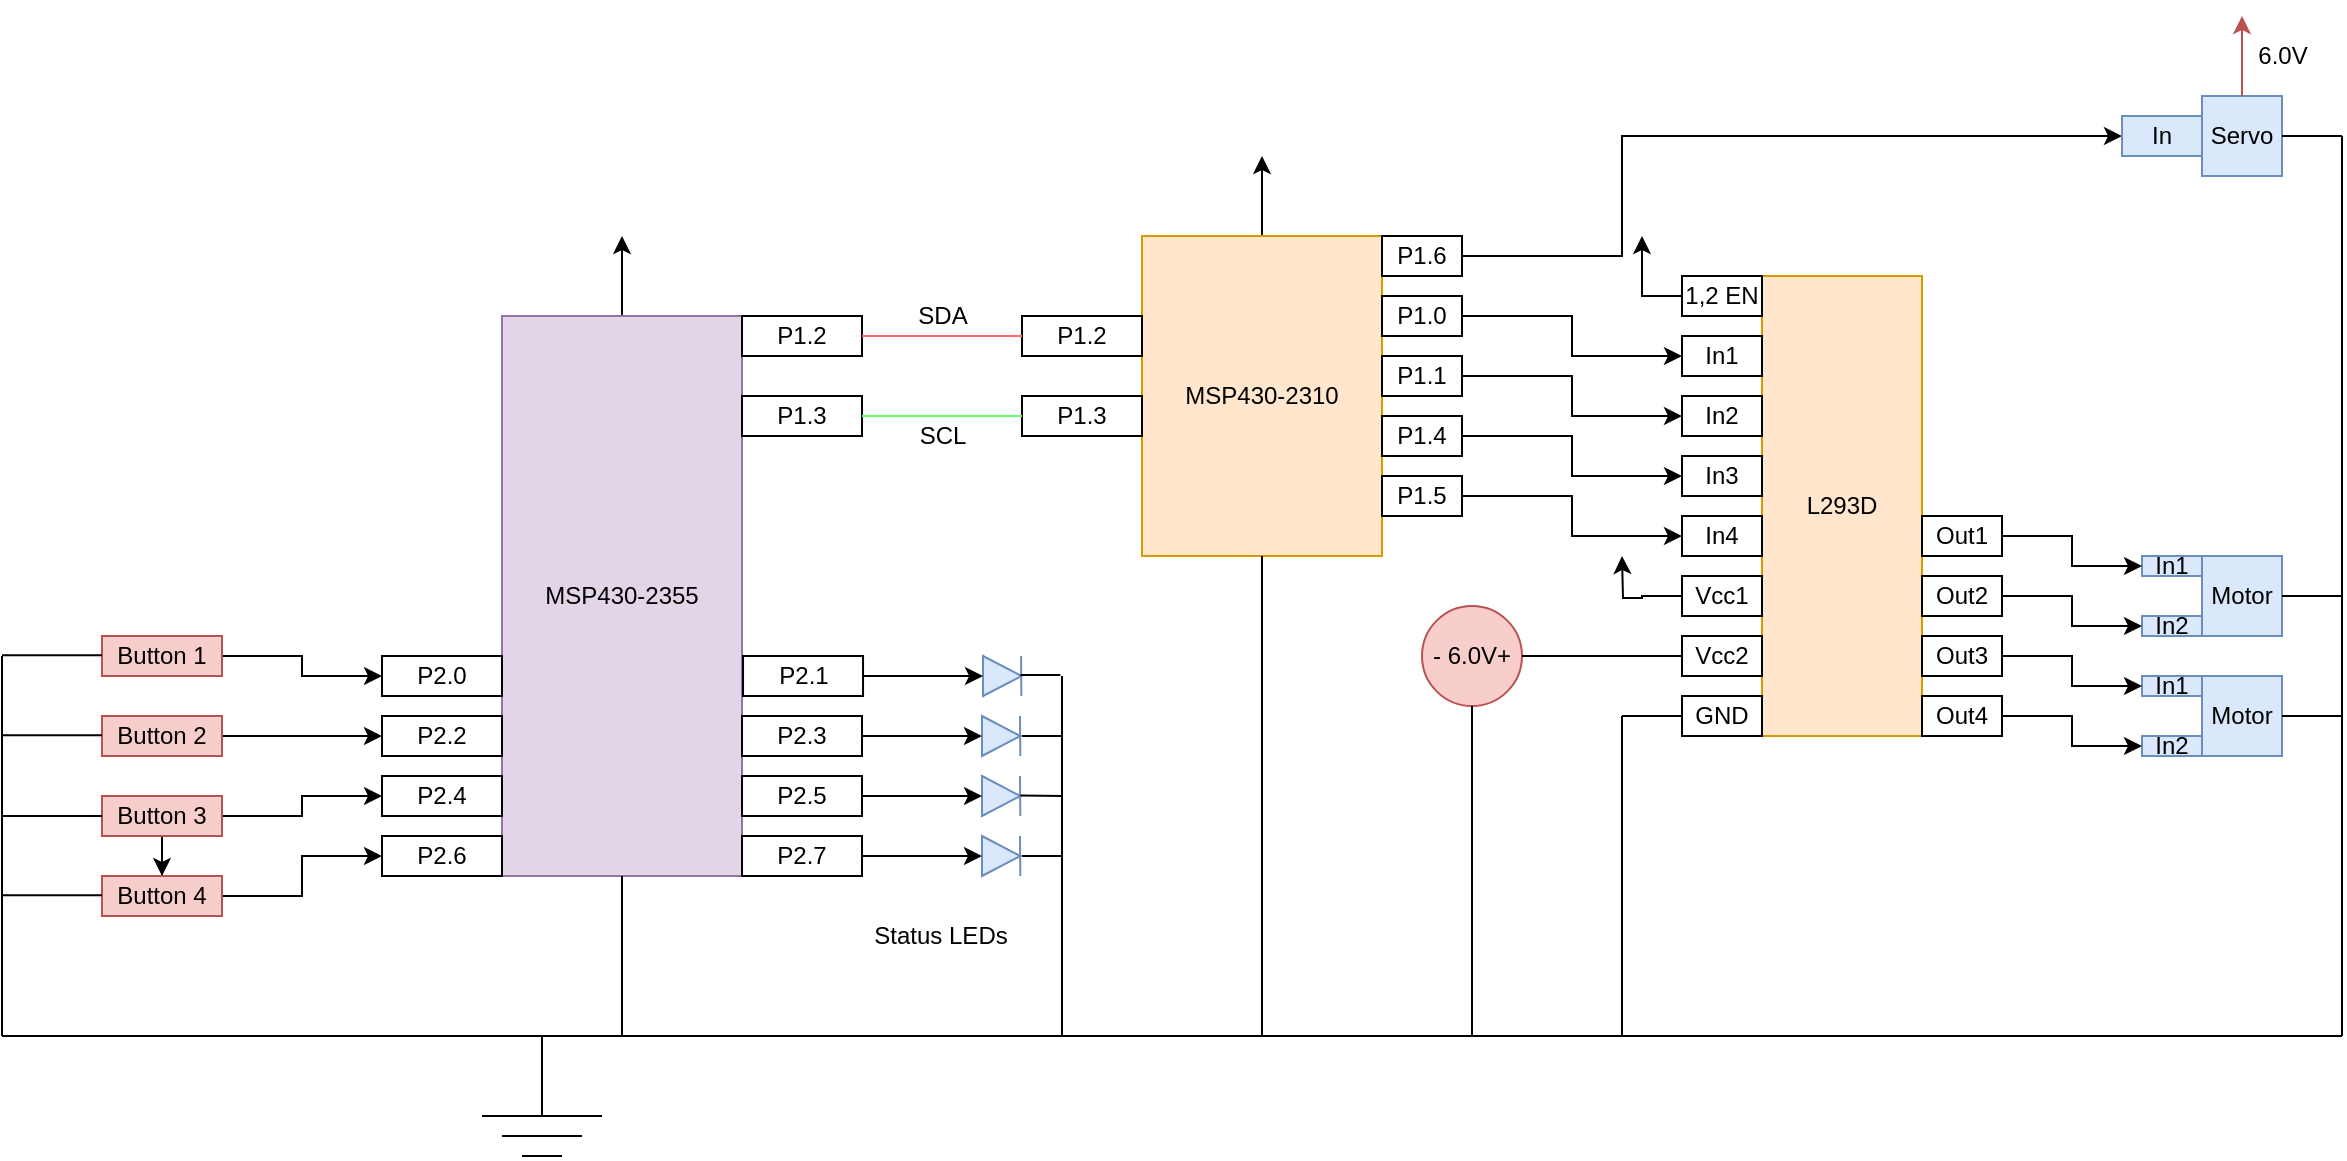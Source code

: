<mxfile version="17.4.6" type="device"><diagram id="ZtgMDiiACEn3znqeXcJY" name="Page-1"><mxGraphModel dx="1422" dy="796" grid="1" gridSize="10" guides="1" tooltips="1" connect="1" arrows="1" fold="1" page="1" pageScale="1" pageWidth="1700" pageHeight="1100" math="0" shadow="0"><root><mxCell id="0"/><mxCell id="1" parent="0"/><mxCell id="dyg1uEb7xQaJq7jz5M6w-13" style="edgeStyle=orthogonalEdgeStyle;rounded=0;orthogonalLoop=1;jettySize=auto;html=1;" edge="1" parent="1" source="_oujojlY8YO85UoYyxgi-2"><mxGeometry relative="1" as="geometry"><mxPoint x="820" y="200" as="targetPoint"/></mxGeometry></mxCell><mxCell id="_oujojlY8YO85UoYyxgi-2" value="MSP430-2310" style="rounded=0;whiteSpace=wrap;html=1;fillColor=#ffe6cc;strokeColor=#d79b00;" parent="1" vertex="1"><mxGeometry x="760" y="240" width="120" height="160" as="geometry"/></mxCell><mxCell id="dyg1uEb7xQaJq7jz5M6w-12" style="edgeStyle=orthogonalEdgeStyle;rounded=0;orthogonalLoop=1;jettySize=auto;html=1;" edge="1" parent="1" source="_oujojlY8YO85UoYyxgi-3"><mxGeometry relative="1" as="geometry"><mxPoint x="500" y="240" as="targetPoint"/></mxGeometry></mxCell><mxCell id="_oujojlY8YO85UoYyxgi-3" value="MSP430-2355" style="rounded=0;whiteSpace=wrap;html=1;fillColor=#e1d5e7;strokeColor=#9673a6;" parent="1" vertex="1"><mxGeometry x="440" y="280" width="120" height="280" as="geometry"/></mxCell><mxCell id="_oujojlY8YO85UoYyxgi-25" style="edgeStyle=orthogonalEdgeStyle;rounded=0;orthogonalLoop=1;jettySize=auto;html=1;entryX=0;entryY=0.5;entryDx=0;entryDy=0;" parent="1" source="_oujojlY8YO85UoYyxgi-8" target="_oujojlY8YO85UoYyxgi-15" edge="1"><mxGeometry relative="1" as="geometry"/></mxCell><mxCell id="_oujojlY8YO85UoYyxgi-8" value="Button 1" style="rounded=0;whiteSpace=wrap;html=1;fillColor=#f8cecc;strokeColor=#b85450;" parent="1" vertex="1"><mxGeometry x="240" y="440" width="60" height="20" as="geometry"/></mxCell><mxCell id="_oujojlY8YO85UoYyxgi-26" style="edgeStyle=orthogonalEdgeStyle;rounded=0;orthogonalLoop=1;jettySize=auto;html=1;entryX=0;entryY=0.5;entryDx=0;entryDy=0;" parent="1" source="_oujojlY8YO85UoYyxgi-9" target="_oujojlY8YO85UoYyxgi-14" edge="1"><mxGeometry relative="1" as="geometry"/></mxCell><mxCell id="_oujojlY8YO85UoYyxgi-9" value="Button 2" style="rounded=0;whiteSpace=wrap;html=1;fillColor=#f8cecc;strokeColor=#b85450;" parent="1" vertex="1"><mxGeometry x="240" y="480" width="60" height="20" as="geometry"/></mxCell><mxCell id="_oujojlY8YO85UoYyxgi-27" style="edgeStyle=orthogonalEdgeStyle;rounded=0;orthogonalLoop=1;jettySize=auto;html=1;entryX=0;entryY=0.5;entryDx=0;entryDy=0;" parent="1" source="_oujojlY8YO85UoYyxgi-10" target="_oujojlY8YO85UoYyxgi-13" edge="1"><mxGeometry relative="1" as="geometry"/></mxCell><mxCell id="dyg1uEb7xQaJq7jz5M6w-68" value="" style="edgeStyle=orthogonalEdgeStyle;rounded=0;orthogonalLoop=1;jettySize=auto;html=1;" edge="1" parent="1" source="_oujojlY8YO85UoYyxgi-10" target="_oujojlY8YO85UoYyxgi-11"><mxGeometry relative="1" as="geometry"/></mxCell><mxCell id="_oujojlY8YO85UoYyxgi-10" value="Button 3" style="rounded=0;whiteSpace=wrap;html=1;fillColor=#f8cecc;strokeColor=#b85450;" parent="1" vertex="1"><mxGeometry x="240" y="520" width="60" height="20" as="geometry"/></mxCell><mxCell id="_oujojlY8YO85UoYyxgi-28" style="edgeStyle=orthogonalEdgeStyle;rounded=0;orthogonalLoop=1;jettySize=auto;html=1;entryX=0;entryY=0.5;entryDx=0;entryDy=0;" parent="1" source="_oujojlY8YO85UoYyxgi-11" target="_oujojlY8YO85UoYyxgi-12" edge="1"><mxGeometry relative="1" as="geometry"/></mxCell><mxCell id="_oujojlY8YO85UoYyxgi-11" value="Button 4" style="rounded=0;whiteSpace=wrap;html=1;fillColor=#f8cecc;strokeColor=#b85450;" parent="1" vertex="1"><mxGeometry x="240" y="560" width="60" height="20" as="geometry"/></mxCell><mxCell id="_oujojlY8YO85UoYyxgi-12" value="P2.6" style="rounded=0;whiteSpace=wrap;html=1;" parent="1" vertex="1"><mxGeometry x="380" y="540" width="60" height="20" as="geometry"/></mxCell><mxCell id="_oujojlY8YO85UoYyxgi-13" value="P2.4" style="rounded=0;whiteSpace=wrap;html=1;" parent="1" vertex="1"><mxGeometry x="380" y="510" width="60" height="20" as="geometry"/></mxCell><mxCell id="_oujojlY8YO85UoYyxgi-14" value="P2.2" style="rounded=0;whiteSpace=wrap;html=1;" parent="1" vertex="1"><mxGeometry x="380" y="480" width="60" height="20" as="geometry"/></mxCell><mxCell id="_oujojlY8YO85UoYyxgi-15" value="P2.0" style="rounded=0;whiteSpace=wrap;html=1;" parent="1" vertex="1"><mxGeometry x="380" y="450" width="60" height="20" as="geometry"/></mxCell><mxCell id="_oujojlY8YO85UoYyxgi-29" value="P1.2" style="rounded=0;whiteSpace=wrap;html=1;" parent="1" vertex="1"><mxGeometry x="560" y="280" width="60" height="20" as="geometry"/></mxCell><mxCell id="_oujojlY8YO85UoYyxgi-30" value="P1.2" style="rounded=0;whiteSpace=wrap;html=1;" parent="1" vertex="1"><mxGeometry x="700" y="280" width="60" height="20" as="geometry"/></mxCell><mxCell id="_oujojlY8YO85UoYyxgi-31" value="P1.3" style="rounded=0;whiteSpace=wrap;html=1;" parent="1" vertex="1"><mxGeometry x="560" y="320" width="60" height="20" as="geometry"/></mxCell><mxCell id="_oujojlY8YO85UoYyxgi-32" value="P1.3" style="rounded=0;whiteSpace=wrap;html=1;" parent="1" vertex="1"><mxGeometry x="700" y="320" width="60" height="20" as="geometry"/></mxCell><mxCell id="_oujojlY8YO85UoYyxgi-33" value="" style="endArrow=none;html=1;rounded=0;exitX=1;exitY=0.5;exitDx=0;exitDy=0;entryX=0;entryY=0.5;entryDx=0;entryDy=0;strokeColor=#FF6666;" parent="1" source="_oujojlY8YO85UoYyxgi-29" target="_oujojlY8YO85UoYyxgi-30" edge="1"><mxGeometry width="50" height="50" relative="1" as="geometry"><mxPoint x="760" y="440" as="sourcePoint"/><mxPoint x="810" y="390" as="targetPoint"/></mxGeometry></mxCell><mxCell id="_oujojlY8YO85UoYyxgi-34" value="" style="endArrow=none;html=1;rounded=0;exitX=1;exitY=0.5;exitDx=0;exitDy=0;entryX=0;entryY=0.5;entryDx=0;entryDy=0;strokeColor=#66FF66;" parent="1" source="_oujojlY8YO85UoYyxgi-31" target="_oujojlY8YO85UoYyxgi-32" edge="1"><mxGeometry width="50" height="50" relative="1" as="geometry"><mxPoint x="760" y="440" as="sourcePoint"/><mxPoint x="810" y="390" as="targetPoint"/></mxGeometry></mxCell><mxCell id="_oujojlY8YO85UoYyxgi-35" value="SDA" style="text;html=1;align=center;verticalAlign=middle;resizable=0;points=[];autosize=1;strokeColor=none;fillColor=none;" parent="1" vertex="1"><mxGeometry x="640" y="270" width="40" height="20" as="geometry"/></mxCell><mxCell id="_oujojlY8YO85UoYyxgi-36" value="SCL" style="text;html=1;align=center;verticalAlign=middle;resizable=0;points=[];autosize=1;strokeColor=none;fillColor=none;" parent="1" vertex="1"><mxGeometry x="640" y="330" width="40" height="20" as="geometry"/></mxCell><mxCell id="_oujojlY8YO85UoYyxgi-37" value="" style="triangle;whiteSpace=wrap;html=1;fillColor=#dae8fc;strokeColor=#6c8ebf;" parent="1" vertex="1"><mxGeometry x="680" y="540" width="19.17" height="20" as="geometry"/></mxCell><mxCell id="_oujojlY8YO85UoYyxgi-40" value="" style="endArrow=none;html=1;rounded=0;strokeColor=#6c8ebf;fillColor=#dae8fc;" parent="1" edge="1"><mxGeometry width="50" height="50" relative="1" as="geometry"><mxPoint x="699.17" y="560" as="sourcePoint"/><mxPoint x="699" y="540" as="targetPoint"/></mxGeometry></mxCell><mxCell id="_oujojlY8YO85UoYyxgi-41" value="Status LEDs" style="text;html=1;align=center;verticalAlign=middle;resizable=0;points=[];autosize=1;strokeColor=none;fillColor=none;" parent="1" vertex="1"><mxGeometry x="619.17" y="580" width="80" height="20" as="geometry"/></mxCell><mxCell id="_oujojlY8YO85UoYyxgi-46" value="" style="endArrow=none;html=1;rounded=0;strokeColor=#000000;" parent="1" edge="1"><mxGeometry width="50" height="50" relative="1" as="geometry"><mxPoint x="430" y="680" as="sourcePoint"/><mxPoint x="490" y="680" as="targetPoint"/></mxGeometry></mxCell><mxCell id="_oujojlY8YO85UoYyxgi-47" value="" style="endArrow=none;html=1;rounded=0;strokeColor=#000000;" parent="1" edge="1"><mxGeometry width="50" height="50" relative="1" as="geometry"><mxPoint x="440" y="690" as="sourcePoint"/><mxPoint x="480" y="690" as="targetPoint"/></mxGeometry></mxCell><mxCell id="_oujojlY8YO85UoYyxgi-48" value="" style="endArrow=none;html=1;rounded=0;strokeColor=#000000;" parent="1" edge="1"><mxGeometry width="50" height="50" relative="1" as="geometry"><mxPoint x="450" y="700" as="sourcePoint"/><mxPoint x="470" y="700" as="targetPoint"/></mxGeometry></mxCell><mxCell id="_oujojlY8YO85UoYyxgi-54" value="" style="endArrow=none;html=1;rounded=0;strokeColor=#000000;entryX=0;entryY=0.5;entryDx=0;entryDy=0;" parent="1" edge="1"><mxGeometry width="50" height="50" relative="1" as="geometry"><mxPoint x="190" y="449.66" as="sourcePoint"/><mxPoint x="240" y="449.66" as="targetPoint"/></mxGeometry></mxCell><mxCell id="_oujojlY8YO85UoYyxgi-55" value="" style="endArrow=none;html=1;rounded=0;strokeColor=#000000;entryX=0;entryY=0.5;entryDx=0;entryDy=0;" parent="1" edge="1"><mxGeometry width="50" height="50" relative="1" as="geometry"><mxPoint x="190" y="489.66" as="sourcePoint"/><mxPoint x="240" y="489.66" as="targetPoint"/></mxGeometry></mxCell><mxCell id="_oujojlY8YO85UoYyxgi-56" value="" style="endArrow=none;html=1;rounded=0;strokeColor=#000000;entryX=0;entryY=0.5;entryDx=0;entryDy=0;" parent="1" edge="1"><mxGeometry width="50" height="50" relative="1" as="geometry"><mxPoint x="190" y="530" as="sourcePoint"/><mxPoint x="240" y="530" as="targetPoint"/></mxGeometry></mxCell><mxCell id="_oujojlY8YO85UoYyxgi-57" value="" style="endArrow=none;html=1;rounded=0;strokeColor=#000000;entryX=0;entryY=0.5;entryDx=0;entryDy=0;" parent="1" edge="1"><mxGeometry width="50" height="50" relative="1" as="geometry"><mxPoint x="190" y="569.66" as="sourcePoint"/><mxPoint x="240" y="569.66" as="targetPoint"/></mxGeometry></mxCell><mxCell id="_oujojlY8YO85UoYyxgi-59" value="" style="endArrow=none;html=1;rounded=0;strokeColor=#000000;" parent="1" edge="1"><mxGeometry width="50" height="50" relative="1" as="geometry"><mxPoint x="190" y="640" as="sourcePoint"/><mxPoint x="720" y="640" as="targetPoint"/></mxGeometry></mxCell><mxCell id="_oujojlY8YO85UoYyxgi-60" value="" style="endArrow=none;html=1;rounded=0;strokeColor=#000000;" parent="1" edge="1"><mxGeometry width="50" height="50" relative="1" as="geometry"><mxPoint x="720" y="640" as="sourcePoint"/><mxPoint x="720" y="460" as="targetPoint"/></mxGeometry></mxCell><mxCell id="_oujojlY8YO85UoYyxgi-71" value="Motor" style="rounded=0;whiteSpace=wrap;html=1;fillColor=#dae8fc;strokeColor=#6c8ebf;" parent="1" vertex="1"><mxGeometry x="1290" y="400" width="40" height="40" as="geometry"/></mxCell><mxCell id="_oujojlY8YO85UoYyxgi-72" value="In1" style="rounded=0;whiteSpace=wrap;html=1;fillColor=#dae8fc;strokeColor=#6c8ebf;" parent="1" vertex="1"><mxGeometry x="1260" y="400" width="30" height="10" as="geometry"/></mxCell><mxCell id="_oujojlY8YO85UoYyxgi-73" value="In2" style="rounded=0;whiteSpace=wrap;html=1;fillColor=#dae8fc;strokeColor=#6c8ebf;" parent="1" vertex="1"><mxGeometry x="1260" y="430" width="30" height="10" as="geometry"/></mxCell><mxCell id="_oujojlY8YO85UoYyxgi-74" value="Motor" style="rounded=0;whiteSpace=wrap;html=1;fillColor=#dae8fc;strokeColor=#6c8ebf;" parent="1" vertex="1"><mxGeometry x="1290" y="460" width="40" height="40" as="geometry"/></mxCell><mxCell id="_oujojlY8YO85UoYyxgi-75" value="In1" style="rounded=0;whiteSpace=wrap;html=1;fillColor=#dae8fc;strokeColor=#6c8ebf;" parent="1" vertex="1"><mxGeometry x="1260" y="460" width="30" height="10" as="geometry"/></mxCell><mxCell id="_oujojlY8YO85UoYyxgi-76" value="In2" style="rounded=0;whiteSpace=wrap;html=1;fillColor=#dae8fc;strokeColor=#6c8ebf;" parent="1" vertex="1"><mxGeometry x="1260" y="490" width="30" height="10" as="geometry"/></mxCell><mxCell id="_oujojlY8YO85UoYyxgi-79" value="" style="endArrow=none;html=1;rounded=0;strokeColor=#000000;entryX=1;entryY=0.5;entryDx=0;entryDy=0;" parent="1" edge="1" target="_oujojlY8YO85UoYyxgi-74"><mxGeometry width="50" height="50" relative="1" as="geometry"><mxPoint x="1360" y="480" as="sourcePoint"/><mxPoint x="1309.58" y="500" as="targetPoint"/></mxGeometry></mxCell><mxCell id="_oujojlY8YO85UoYyxgi-81" value="" style="endArrow=none;html=1;rounded=0;strokeColor=#000000;" parent="1" edge="1"><mxGeometry width="50" height="50" relative="1" as="geometry"><mxPoint x="720" y="640" as="sourcePoint"/><mxPoint x="1310" y="640" as="targetPoint"/></mxGeometry></mxCell><mxCell id="_oujojlY8YO85UoYyxgi-108" value="" style="endArrow=none;html=1;rounded=0;strokeColor=#000000;exitX=0.5;exitY=1;exitDx=0;exitDy=0;" parent="1" source="_oujojlY8YO85UoYyxgi-3" edge="1"><mxGeometry width="50" height="50" relative="1" as="geometry"><mxPoint x="770" y="470" as="sourcePoint"/><mxPoint x="500" y="640" as="targetPoint"/></mxGeometry></mxCell><mxCell id="_oujojlY8YO85UoYyxgi-109" value="" style="endArrow=none;html=1;rounded=0;strokeColor=#000000;exitX=0.5;exitY=1;exitDx=0;exitDy=0;" parent="1" source="_oujojlY8YO85UoYyxgi-2" edge="1"><mxGeometry width="50" height="50" relative="1" as="geometry"><mxPoint x="840" y="510" as="sourcePoint"/><mxPoint x="820" y="640" as="targetPoint"/></mxGeometry></mxCell><mxCell id="dyg1uEb7xQaJq7jz5M6w-58" style="edgeStyle=orthogonalEdgeStyle;rounded=0;orthogonalLoop=1;jettySize=auto;html=1;entryX=0;entryY=0.5;entryDx=0;entryDy=0;" edge="1" parent="1" source="_oujojlY8YO85UoYyxgi-110" target="dyg1uEb7xQaJq7jz5M6w-31"><mxGeometry relative="1" as="geometry"><Array as="points"><mxPoint x="1000" y="250"/><mxPoint x="1000" y="190"/></Array></mxGeometry></mxCell><mxCell id="_oujojlY8YO85UoYyxgi-110" value="P1.6" style="rounded=0;whiteSpace=wrap;html=1;" parent="1" vertex="1"><mxGeometry x="880" y="240" width="40" height="20" as="geometry"/></mxCell><mxCell id="dyg1uEb7xQaJq7jz5M6w-64" style="edgeStyle=orthogonalEdgeStyle;rounded=0;orthogonalLoop=1;jettySize=auto;html=1;entryX=0;entryY=0.5;entryDx=0;entryDy=0;" edge="1" parent="1" source="_oujojlY8YO85UoYyxgi-112" target="dyg1uEb7xQaJq7jz5M6w-3"><mxGeometry relative="1" as="geometry"/></mxCell><mxCell id="_oujojlY8YO85UoYyxgi-112" value="P1.0" style="rounded=0;whiteSpace=wrap;html=1;" parent="1" vertex="1"><mxGeometry x="880" y="270" width="40" height="20" as="geometry"/></mxCell><mxCell id="dyg1uEb7xQaJq7jz5M6w-63" style="edgeStyle=orthogonalEdgeStyle;rounded=0;orthogonalLoop=1;jettySize=auto;html=1;entryX=0;entryY=0.5;entryDx=0;entryDy=0;" edge="1" parent="1" source="_oujojlY8YO85UoYyxgi-114" target="dyg1uEb7xQaJq7jz5M6w-4"><mxGeometry relative="1" as="geometry"/></mxCell><mxCell id="_oujojlY8YO85UoYyxgi-114" value="P1.1" style="rounded=0;whiteSpace=wrap;html=1;" parent="1" vertex="1"><mxGeometry x="880" y="300" width="40" height="20" as="geometry"/></mxCell><mxCell id="dyg1uEb7xQaJq7jz5M6w-62" style="edgeStyle=orthogonalEdgeStyle;rounded=0;orthogonalLoop=1;jettySize=auto;html=1;entryX=0;entryY=0.5;entryDx=0;entryDy=0;" edge="1" parent="1" source="_oujojlY8YO85UoYyxgi-115" target="dyg1uEb7xQaJq7jz5M6w-5"><mxGeometry relative="1" as="geometry"/></mxCell><mxCell id="_oujojlY8YO85UoYyxgi-115" value="P1.4" style="rounded=0;whiteSpace=wrap;html=1;" parent="1" vertex="1"><mxGeometry x="880" y="330" width="40" height="20" as="geometry"/></mxCell><mxCell id="_oujojlY8YO85UoYyxgi-122" style="edgeStyle=orthogonalEdgeStyle;rounded=0;orthogonalLoop=1;jettySize=auto;html=1;entryX=0;entryY=0.5;entryDx=0;entryDy=0;strokeColor=#000000;" parent="1" source="_oujojlY8YO85UoYyxgi-120" target="_oujojlY8YO85UoYyxgi-37" edge="1"><mxGeometry relative="1" as="geometry"/></mxCell><mxCell id="_oujojlY8YO85UoYyxgi-120" value="P2.7" style="rounded=0;whiteSpace=wrap;html=1;" parent="1" vertex="1"><mxGeometry x="560" y="540" width="60" height="20" as="geometry"/></mxCell><mxCell id="_oujojlY8YO85UoYyxgi-121" value="" style="endArrow=none;html=1;rounded=0;strokeColor=#000000;" parent="1" edge="1"><mxGeometry width="50" height="50" relative="1" as="geometry"><mxPoint x="700" y="550" as="sourcePoint"/><mxPoint x="720" y="550" as="targetPoint"/></mxGeometry></mxCell><mxCell id="dyg1uEb7xQaJq7jz5M6w-1" value="L293D" style="rounded=0;whiteSpace=wrap;html=1;fillColor=#ffe6cc;strokeColor=#d79b00;" vertex="1" parent="1"><mxGeometry x="1070" y="260" width="80" height="230" as="geometry"/></mxCell><mxCell id="dyg1uEb7xQaJq7jz5M6w-59" style="edgeStyle=orthogonalEdgeStyle;rounded=0;orthogonalLoop=1;jettySize=auto;html=1;" edge="1" parent="1" source="dyg1uEb7xQaJq7jz5M6w-2"><mxGeometry relative="1" as="geometry"><mxPoint x="1010" y="240" as="targetPoint"/></mxGeometry></mxCell><mxCell id="dyg1uEb7xQaJq7jz5M6w-2" value="1,2 EN" style="rounded=0;whiteSpace=wrap;html=1;" vertex="1" parent="1"><mxGeometry x="1030" y="260" width="40" height="20" as="geometry"/></mxCell><mxCell id="dyg1uEb7xQaJq7jz5M6w-3" value="In1" style="rounded=0;whiteSpace=wrap;html=1;" vertex="1" parent="1"><mxGeometry x="1030" y="290" width="40" height="20" as="geometry"/></mxCell><mxCell id="dyg1uEb7xQaJq7jz5M6w-4" value="In2" style="rounded=0;whiteSpace=wrap;html=1;" vertex="1" parent="1"><mxGeometry x="1030" y="320" width="40" height="20" as="geometry"/></mxCell><mxCell id="dyg1uEb7xQaJq7jz5M6w-5" value="In3" style="rounded=0;whiteSpace=wrap;html=1;" vertex="1" parent="1"><mxGeometry x="1030" y="350" width="40" height="20" as="geometry"/></mxCell><mxCell id="dyg1uEb7xQaJq7jz5M6w-6" value="In4" style="rounded=0;whiteSpace=wrap;html=1;" vertex="1" parent="1"><mxGeometry x="1030" y="380" width="40" height="20" as="geometry"/></mxCell><mxCell id="dyg1uEb7xQaJq7jz5M6w-60" style="edgeStyle=orthogonalEdgeStyle;rounded=0;orthogonalLoop=1;jettySize=auto;html=1;" edge="1" parent="1" source="dyg1uEb7xQaJq7jz5M6w-7"><mxGeometry relative="1" as="geometry"><mxPoint x="1000" y="400" as="targetPoint"/></mxGeometry></mxCell><mxCell id="dyg1uEb7xQaJq7jz5M6w-7" value="Vcc1" style="rounded=0;whiteSpace=wrap;html=1;" vertex="1" parent="1"><mxGeometry x="1030" y="410" width="40" height="20" as="geometry"/></mxCell><mxCell id="dyg1uEb7xQaJq7jz5M6w-8" value="Vcc2" style="rounded=0;whiteSpace=wrap;html=1;" vertex="1" parent="1"><mxGeometry x="1030" y="440" width="40" height="20" as="geometry"/></mxCell><mxCell id="dyg1uEb7xQaJq7jz5M6w-9" value="GND" style="rounded=0;whiteSpace=wrap;html=1;" vertex="1" parent="1"><mxGeometry x="1030" y="470" width="40" height="20" as="geometry"/></mxCell><mxCell id="dyg1uEb7xQaJq7jz5M6w-10" value="" style="endArrow=none;html=1;rounded=0;" edge="1" parent="1"><mxGeometry width="50" height="50" relative="1" as="geometry"><mxPoint x="1000" y="640" as="sourcePoint"/><mxPoint x="1000" y="480" as="targetPoint"/></mxGeometry></mxCell><mxCell id="dyg1uEb7xQaJq7jz5M6w-11" value="" style="endArrow=none;html=1;rounded=0;entryX=0;entryY=0.5;entryDx=0;entryDy=0;" edge="1" parent="1" target="dyg1uEb7xQaJq7jz5M6w-9"><mxGeometry width="50" height="50" relative="1" as="geometry"><mxPoint x="1000" y="480" as="sourcePoint"/><mxPoint x="1060" y="560" as="targetPoint"/></mxGeometry></mxCell><mxCell id="dyg1uEb7xQaJq7jz5M6w-18" value="- 6.0V+" style="ellipse;whiteSpace=wrap;html=1;aspect=fixed;fillColor=#f8cecc;strokeColor=#b85450;" vertex="1" parent="1"><mxGeometry x="900" y="425" width="50" height="50" as="geometry"/></mxCell><mxCell id="dyg1uEb7xQaJq7jz5M6w-19" value="" style="endArrow=none;html=1;rounded=0;entryX=0;entryY=0.5;entryDx=0;entryDy=0;exitX=1;exitY=0.5;exitDx=0;exitDy=0;" edge="1" parent="1" source="dyg1uEb7xQaJq7jz5M6w-18" target="dyg1uEb7xQaJq7jz5M6w-8"><mxGeometry width="50" height="50" relative="1" as="geometry"><mxPoint x="1010" y="610" as="sourcePoint"/><mxPoint x="1060" y="560" as="targetPoint"/></mxGeometry></mxCell><mxCell id="dyg1uEb7xQaJq7jz5M6w-20" value="" style="endArrow=none;html=1;rounded=0;entryX=0.5;entryY=1;entryDx=0;entryDy=0;" edge="1" parent="1" target="dyg1uEb7xQaJq7jz5M6w-18"><mxGeometry width="50" height="50" relative="1" as="geometry"><mxPoint x="925" y="640" as="sourcePoint"/><mxPoint x="1060" y="560" as="targetPoint"/></mxGeometry></mxCell><mxCell id="dyg1uEb7xQaJq7jz5M6w-28" style="edgeStyle=orthogonalEdgeStyle;rounded=0;orthogonalLoop=1;jettySize=auto;html=1;entryX=0;entryY=0.5;entryDx=0;entryDy=0;" edge="1" parent="1" source="dyg1uEb7xQaJq7jz5M6w-21" target="_oujojlY8YO85UoYyxgi-72"><mxGeometry relative="1" as="geometry"/></mxCell><mxCell id="dyg1uEb7xQaJq7jz5M6w-21" value="Out1" style="rounded=0;whiteSpace=wrap;html=1;" vertex="1" parent="1"><mxGeometry x="1150" y="380" width="40" height="20" as="geometry"/></mxCell><mxCell id="dyg1uEb7xQaJq7jz5M6w-27" style="edgeStyle=orthogonalEdgeStyle;rounded=0;orthogonalLoop=1;jettySize=auto;html=1;entryX=0;entryY=0.5;entryDx=0;entryDy=0;" edge="1" parent="1" source="dyg1uEb7xQaJq7jz5M6w-22" target="_oujojlY8YO85UoYyxgi-73"><mxGeometry relative="1" as="geometry"/></mxCell><mxCell id="dyg1uEb7xQaJq7jz5M6w-22" value="Out2" style="rounded=0;whiteSpace=wrap;html=1;" vertex="1" parent="1"><mxGeometry x="1150" y="410" width="40" height="20" as="geometry"/></mxCell><mxCell id="dyg1uEb7xQaJq7jz5M6w-26" style="edgeStyle=orthogonalEdgeStyle;rounded=0;orthogonalLoop=1;jettySize=auto;html=1;entryX=0;entryY=0.5;entryDx=0;entryDy=0;" edge="1" parent="1" source="dyg1uEb7xQaJq7jz5M6w-23" target="_oujojlY8YO85UoYyxgi-75"><mxGeometry relative="1" as="geometry"/></mxCell><mxCell id="dyg1uEb7xQaJq7jz5M6w-23" value="Out3" style="rounded=0;whiteSpace=wrap;html=1;" vertex="1" parent="1"><mxGeometry x="1150" y="440" width="40" height="20" as="geometry"/></mxCell><mxCell id="dyg1uEb7xQaJq7jz5M6w-25" style="edgeStyle=orthogonalEdgeStyle;rounded=0;orthogonalLoop=1;jettySize=auto;html=1;entryX=0;entryY=0.5;entryDx=0;entryDy=0;" edge="1" parent="1" source="dyg1uEb7xQaJq7jz5M6w-24" target="_oujojlY8YO85UoYyxgi-76"><mxGeometry relative="1" as="geometry"/></mxCell><mxCell id="dyg1uEb7xQaJq7jz5M6w-24" value="Out4" style="rounded=0;whiteSpace=wrap;html=1;" vertex="1" parent="1"><mxGeometry x="1150" y="470" width="40" height="20" as="geometry"/></mxCell><mxCell id="dyg1uEb7xQaJq7jz5M6w-29" value="Servo" style="rounded=0;whiteSpace=wrap;html=1;fillColor=#dae8fc;strokeColor=#6c8ebf;" vertex="1" parent="1"><mxGeometry x="1290" y="170" width="40" height="40" as="geometry"/></mxCell><mxCell id="dyg1uEb7xQaJq7jz5M6w-31" value="In" style="rounded=0;whiteSpace=wrap;html=1;fillColor=#dae8fc;strokeColor=#6c8ebf;" vertex="1" parent="1"><mxGeometry x="1250" y="180" width="40" height="20" as="geometry"/></mxCell><mxCell id="dyg1uEb7xQaJq7jz5M6w-34" value="" style="endArrow=classic;html=1;rounded=0;fillColor=#f8cecc;strokeColor=#b85450;" edge="1" parent="1"><mxGeometry width="50" height="50" relative="1" as="geometry"><mxPoint x="1310" y="170" as="sourcePoint"/><mxPoint x="1310" y="130" as="targetPoint"/></mxGeometry></mxCell><mxCell id="dyg1uEb7xQaJq7jz5M6w-35" value="6.0V" style="text;html=1;align=center;verticalAlign=middle;resizable=0;points=[];autosize=1;strokeColor=none;fillColor=none;" vertex="1" parent="1"><mxGeometry x="1310" y="140" width="40" height="20" as="geometry"/></mxCell><mxCell id="dyg1uEb7xQaJq7jz5M6w-36" value="" style="endArrow=none;html=1;rounded=0;entryX=1;entryY=0.5;entryDx=0;entryDy=0;" edge="1" parent="1" target="dyg1uEb7xQaJq7jz5M6w-29"><mxGeometry width="50" height="50" relative="1" as="geometry"><mxPoint x="1360" y="190" as="sourcePoint"/><mxPoint x="1160" y="240" as="targetPoint"/></mxGeometry></mxCell><mxCell id="dyg1uEb7xQaJq7jz5M6w-37" value="" style="endArrow=none;html=1;rounded=0;entryX=1;entryY=0.5;entryDx=0;entryDy=0;" edge="1" parent="1" target="_oujojlY8YO85UoYyxgi-71"><mxGeometry width="50" height="50" relative="1" as="geometry"><mxPoint x="1360" y="420" as="sourcePoint"/><mxPoint x="1160" y="380" as="targetPoint"/></mxGeometry></mxCell><mxCell id="dyg1uEb7xQaJq7jz5M6w-38" value="" style="endArrow=none;html=1;rounded=0;" edge="1" parent="1"><mxGeometry width="50" height="50" relative="1" as="geometry"><mxPoint x="1360" y="420" as="sourcePoint"/><mxPoint x="1360" y="640" as="targetPoint"/></mxGeometry></mxCell><mxCell id="dyg1uEb7xQaJq7jz5M6w-39" value="" style="endArrow=none;html=1;rounded=0;entryX=1;entryY=0.5;entryDx=0;entryDy=0;" edge="1" parent="1"><mxGeometry width="50" height="50" relative="1" as="geometry"><mxPoint x="1360" y="640" as="sourcePoint"/><mxPoint x="1310" y="640" as="targetPoint"/></mxGeometry></mxCell><mxCell id="dyg1uEb7xQaJq7jz5M6w-40" value="" style="endArrow=none;html=1;rounded=0;" edge="1" parent="1"><mxGeometry width="50" height="50" relative="1" as="geometry"><mxPoint x="1360" y="420" as="sourcePoint"/><mxPoint x="1360" y="190" as="targetPoint"/></mxGeometry></mxCell><mxCell id="dyg1uEb7xQaJq7jz5M6w-41" value="" style="triangle;whiteSpace=wrap;html=1;fillColor=#dae8fc;strokeColor=#6c8ebf;" vertex="1" parent="1"><mxGeometry x="680" y="480" width="19.17" height="20" as="geometry"/></mxCell><mxCell id="dyg1uEb7xQaJq7jz5M6w-42" value="" style="endArrow=none;html=1;rounded=0;strokeColor=#6c8ebf;fillColor=#dae8fc;" edge="1" parent="1"><mxGeometry width="50" height="50" relative="1" as="geometry"><mxPoint x="699.17" y="500" as="sourcePoint"/><mxPoint x="699" y="480" as="targetPoint"/></mxGeometry></mxCell><mxCell id="dyg1uEb7xQaJq7jz5M6w-43" style="edgeStyle=orthogonalEdgeStyle;rounded=0;orthogonalLoop=1;jettySize=auto;html=1;entryX=0;entryY=0.5;entryDx=0;entryDy=0;strokeColor=#000000;" edge="1" parent="1" source="dyg1uEb7xQaJq7jz5M6w-44" target="dyg1uEb7xQaJq7jz5M6w-41"><mxGeometry relative="1" as="geometry"/></mxCell><mxCell id="dyg1uEb7xQaJq7jz5M6w-44" value="P2.3" style="rounded=0;whiteSpace=wrap;html=1;" vertex="1" parent="1"><mxGeometry x="560" y="480" width="60" height="20" as="geometry"/></mxCell><mxCell id="dyg1uEb7xQaJq7jz5M6w-45" value="" style="triangle;whiteSpace=wrap;html=1;fillColor=#dae8fc;strokeColor=#6c8ebf;" vertex="1" parent="1"><mxGeometry x="680" y="510" width="19.17" height="20" as="geometry"/></mxCell><mxCell id="dyg1uEb7xQaJq7jz5M6w-46" value="" style="endArrow=none;html=1;rounded=0;strokeColor=#6c8ebf;fillColor=#dae8fc;" edge="1" parent="1"><mxGeometry width="50" height="50" relative="1" as="geometry"><mxPoint x="699.17" y="530" as="sourcePoint"/><mxPoint x="699" y="510" as="targetPoint"/></mxGeometry></mxCell><mxCell id="dyg1uEb7xQaJq7jz5M6w-47" style="edgeStyle=orthogonalEdgeStyle;rounded=0;orthogonalLoop=1;jettySize=auto;html=1;entryX=0;entryY=0.5;entryDx=0;entryDy=0;strokeColor=#000000;" edge="1" parent="1" source="dyg1uEb7xQaJq7jz5M6w-48" target="dyg1uEb7xQaJq7jz5M6w-45"><mxGeometry relative="1" as="geometry"/></mxCell><mxCell id="dyg1uEb7xQaJq7jz5M6w-48" value="P2.5" style="rounded=0;whiteSpace=wrap;html=1;" vertex="1" parent="1"><mxGeometry x="560" y="510" width="60" height="20" as="geometry"/></mxCell><mxCell id="dyg1uEb7xQaJq7jz5M6w-49" value="" style="triangle;whiteSpace=wrap;html=1;fillColor=#dae8fc;strokeColor=#6c8ebf;" vertex="1" parent="1"><mxGeometry x="680.52" y="450" width="19.17" height="20" as="geometry"/></mxCell><mxCell id="dyg1uEb7xQaJq7jz5M6w-50" value="" style="endArrow=none;html=1;rounded=0;strokeColor=#6c8ebf;fillColor=#dae8fc;" edge="1" parent="1"><mxGeometry width="50" height="50" relative="1" as="geometry"><mxPoint x="699.69" y="470" as="sourcePoint"/><mxPoint x="699.52" y="450" as="targetPoint"/></mxGeometry></mxCell><mxCell id="dyg1uEb7xQaJq7jz5M6w-51" style="edgeStyle=orthogonalEdgeStyle;rounded=0;orthogonalLoop=1;jettySize=auto;html=1;entryX=0;entryY=0.5;entryDx=0;entryDy=0;strokeColor=#000000;" edge="1" parent="1" source="dyg1uEb7xQaJq7jz5M6w-52" target="dyg1uEb7xQaJq7jz5M6w-49"><mxGeometry relative="1" as="geometry"/></mxCell><mxCell id="dyg1uEb7xQaJq7jz5M6w-52" value="P2.1" style="rounded=0;whiteSpace=wrap;html=1;" vertex="1" parent="1"><mxGeometry x="560.52" y="450" width="60" height="20" as="geometry"/></mxCell><mxCell id="dyg1uEb7xQaJq7jz5M6w-53" value="" style="endArrow=none;html=1;rounded=0;strokeColor=#000000;" edge="1" parent="1"><mxGeometry width="50" height="50" relative="1" as="geometry"><mxPoint x="699.17" y="519.76" as="sourcePoint"/><mxPoint x="720" y="520" as="targetPoint"/></mxGeometry></mxCell><mxCell id="dyg1uEb7xQaJq7jz5M6w-54" value="" style="endArrow=none;html=1;rounded=0;strokeColor=#000000;" edge="1" parent="1"><mxGeometry width="50" height="50" relative="1" as="geometry"><mxPoint x="699.17" y="459.52" as="sourcePoint"/><mxPoint x="719.17" y="459.52" as="targetPoint"/></mxGeometry></mxCell><mxCell id="dyg1uEb7xQaJq7jz5M6w-55" value="" style="endArrow=none;html=1;rounded=0;strokeColor=#000000;" edge="1" parent="1"><mxGeometry width="50" height="50" relative="1" as="geometry"><mxPoint x="700" y="490" as="sourcePoint"/><mxPoint x="720" y="490" as="targetPoint"/></mxGeometry></mxCell><mxCell id="dyg1uEb7xQaJq7jz5M6w-61" style="edgeStyle=orthogonalEdgeStyle;rounded=0;orthogonalLoop=1;jettySize=auto;html=1;entryX=0;entryY=0.5;entryDx=0;entryDy=0;" edge="1" parent="1" source="dyg1uEb7xQaJq7jz5M6w-57" target="dyg1uEb7xQaJq7jz5M6w-6"><mxGeometry relative="1" as="geometry"/></mxCell><mxCell id="dyg1uEb7xQaJq7jz5M6w-57" value="P1.5" style="rounded=0;whiteSpace=wrap;html=1;" vertex="1" parent="1"><mxGeometry x="880" y="360" width="40" height="20" as="geometry"/></mxCell><mxCell id="dyg1uEb7xQaJq7jz5M6w-65" value="" style="endArrow=none;html=1;rounded=0;" edge="1" parent="1"><mxGeometry width="50" height="50" relative="1" as="geometry"><mxPoint x="190" y="640" as="sourcePoint"/><mxPoint x="190" y="450" as="targetPoint"/></mxGeometry></mxCell><mxCell id="dyg1uEb7xQaJq7jz5M6w-66" value="" style="endArrow=none;html=1;rounded=0;" edge="1" parent="1"><mxGeometry width="50" height="50" relative="1" as="geometry"><mxPoint x="460" y="680" as="sourcePoint"/><mxPoint x="460" y="640" as="targetPoint"/></mxGeometry></mxCell></root></mxGraphModel></diagram></mxfile>